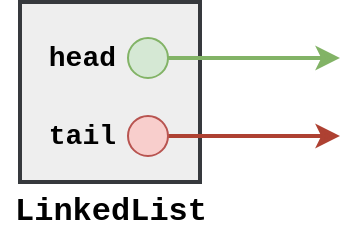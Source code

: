 <mxfile version="28.1.2">
  <diagram name="Página-1" id="jQoiph2c1nl-3ZJ2nl2n">
    <mxGraphModel dx="415" dy="256" grid="1" gridSize="10" guides="1" tooltips="1" connect="1" arrows="1" fold="1" page="1" pageScale="1" pageWidth="827" pageHeight="1169" math="0" shadow="0">
      <root>
        <mxCell id="0" />
        <mxCell id="1" parent="0" />
        <mxCell id="_NtyxQ0_7e0Htwn68GD2-7" value="" style="rounded=0;whiteSpace=wrap;html=1;fillColor=#eeeeee;strokeColor=#36393D;strokeWidth=2;" parent="1" vertex="1">
          <mxGeometry x="340" y="192" width="90" height="90" as="geometry" />
        </mxCell>
        <mxCell id="_NtyxQ0_7e0Htwn68GD2-5" value="&lt;font size=&quot;1&quot; face=&quot;Courier New&quot;&gt;&lt;b style=&quot;font-size: 16px;&quot;&gt;LinkedList&lt;/b&gt;&lt;/font&gt;" style="text;html=1;align=center;verticalAlign=middle;whiteSpace=wrap;rounded=0;" parent="1" vertex="1">
          <mxGeometry x="330.5" y="282" width="109" height="30" as="geometry" />
        </mxCell>
        <mxCell id="_NtyxQ0_7e0Htwn68GD2-6" value="" style="endArrow=classic;html=1;rounded=0;exitX=1;exitY=0.5;exitDx=0;exitDy=0;strokeColor=#82b366;fillColor=#d5e8d4;strokeWidth=2;" parent="1" source="PWDHK9ISY_3B9cdQBrx4-2" edge="1">
          <mxGeometry width="50" height="50" relative="1" as="geometry">
            <mxPoint x="404" y="220" as="sourcePoint" />
            <mxPoint x="500" y="220" as="targetPoint" />
          </mxGeometry>
        </mxCell>
        <mxCell id="PWDHK9ISY_3B9cdQBrx4-2" value="" style="ellipse;whiteSpace=wrap;html=1;aspect=fixed;fillColor=#d5e8d4;strokeColor=#82b366;" parent="1" vertex="1">
          <mxGeometry x="394" y="210" width="20" height="20" as="geometry" />
        </mxCell>
        <mxCell id="PWDHK9ISY_3B9cdQBrx4-3" value="&lt;font style=&quot;font-size: 14px;&quot; face=&quot;Courier New&quot;&gt;&lt;b style=&quot;&quot;&gt;head&lt;/b&gt;&lt;/font&gt;" style="text;html=1;align=right;verticalAlign=middle;whiteSpace=wrap;rounded=0;" parent="1" vertex="1">
          <mxGeometry x="350" y="210" width="40" height="20" as="geometry" />
        </mxCell>
        <mxCell id="eYUpA3ee4CyRRJoRsSxg-1" value="" style="endArrow=classic;html=1;rounded=0;exitX=1;exitY=0.5;exitDx=0;exitDy=0;strokeColor=#AE4132;strokeWidth=2;" parent="1" source="eYUpA3ee4CyRRJoRsSxg-2" edge="1">
          <mxGeometry width="50" height="50" relative="1" as="geometry">
            <mxPoint x="404" y="259" as="sourcePoint" />
            <mxPoint x="500" y="259" as="targetPoint" />
          </mxGeometry>
        </mxCell>
        <mxCell id="eYUpA3ee4CyRRJoRsSxg-2" value="" style="ellipse;whiteSpace=wrap;html=1;aspect=fixed;fillColor=#f8cecc;strokeColor=#b85450;" parent="1" vertex="1">
          <mxGeometry x="394" y="249" width="20" height="20" as="geometry" />
        </mxCell>
        <mxCell id="eYUpA3ee4CyRRJoRsSxg-3" value="&lt;font style=&quot;font-size: 14px;&quot; face=&quot;Courier New&quot;&gt;&lt;b style=&quot;&quot;&gt;tail&lt;/b&gt;&lt;/font&gt;" style="text;html=1;align=right;verticalAlign=middle;whiteSpace=wrap;rounded=0;" parent="1" vertex="1">
          <mxGeometry x="350" y="249" width="40" height="20" as="geometry" />
        </mxCell>
      </root>
    </mxGraphModel>
  </diagram>
</mxfile>
